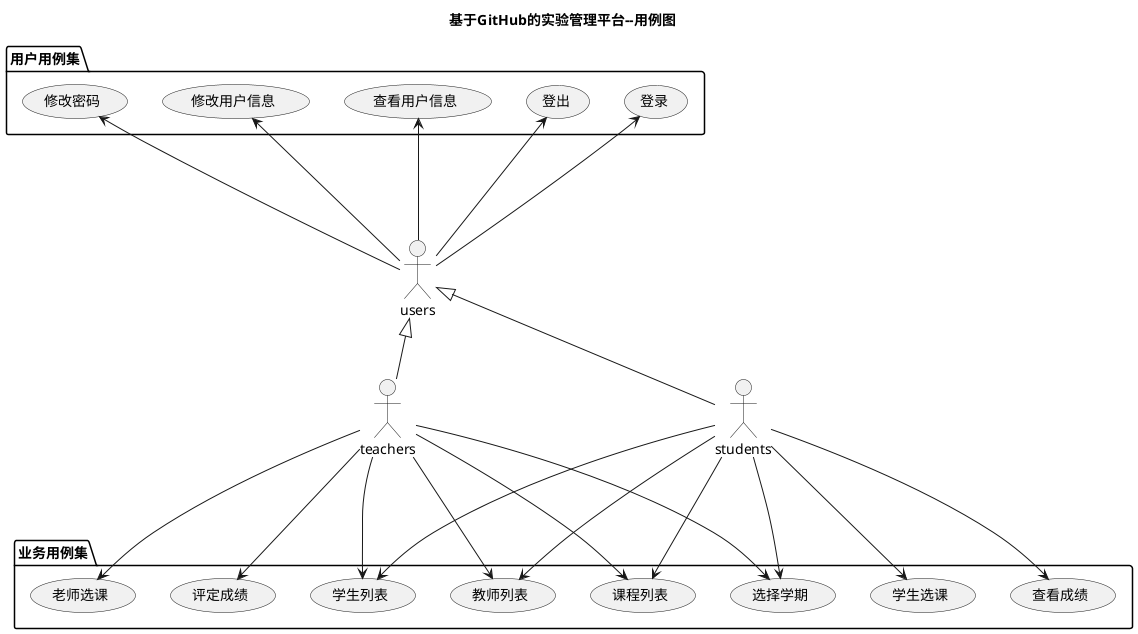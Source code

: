 @startuml

title 基于GitHub的实验管理平台--用例图

actor teachers

actor students

actor users

users <|-- teachers

users <|-- students



package 用户用例集 {

users --up-> (登录)

users --up-> (登出)

users --up-> (查看用户信息)

users --up-> (修改用户信息)

users --up-> (修改密码)

}

package 业务用例集 {

teachers ---> (评定成绩)
teachers ---> (老师选课)
teachers ---> (学生列表)
teachers ---> (课程列表)
teachers ---> (选择学期)
teachers ---> (教师列表)
students ---> (课程列表)
students ---> (选择学期)
students ---> (教师列表)
students ---> (学生列表)
students ---> (学生选课)
students ---> (查看成绩)

}



@enduml
